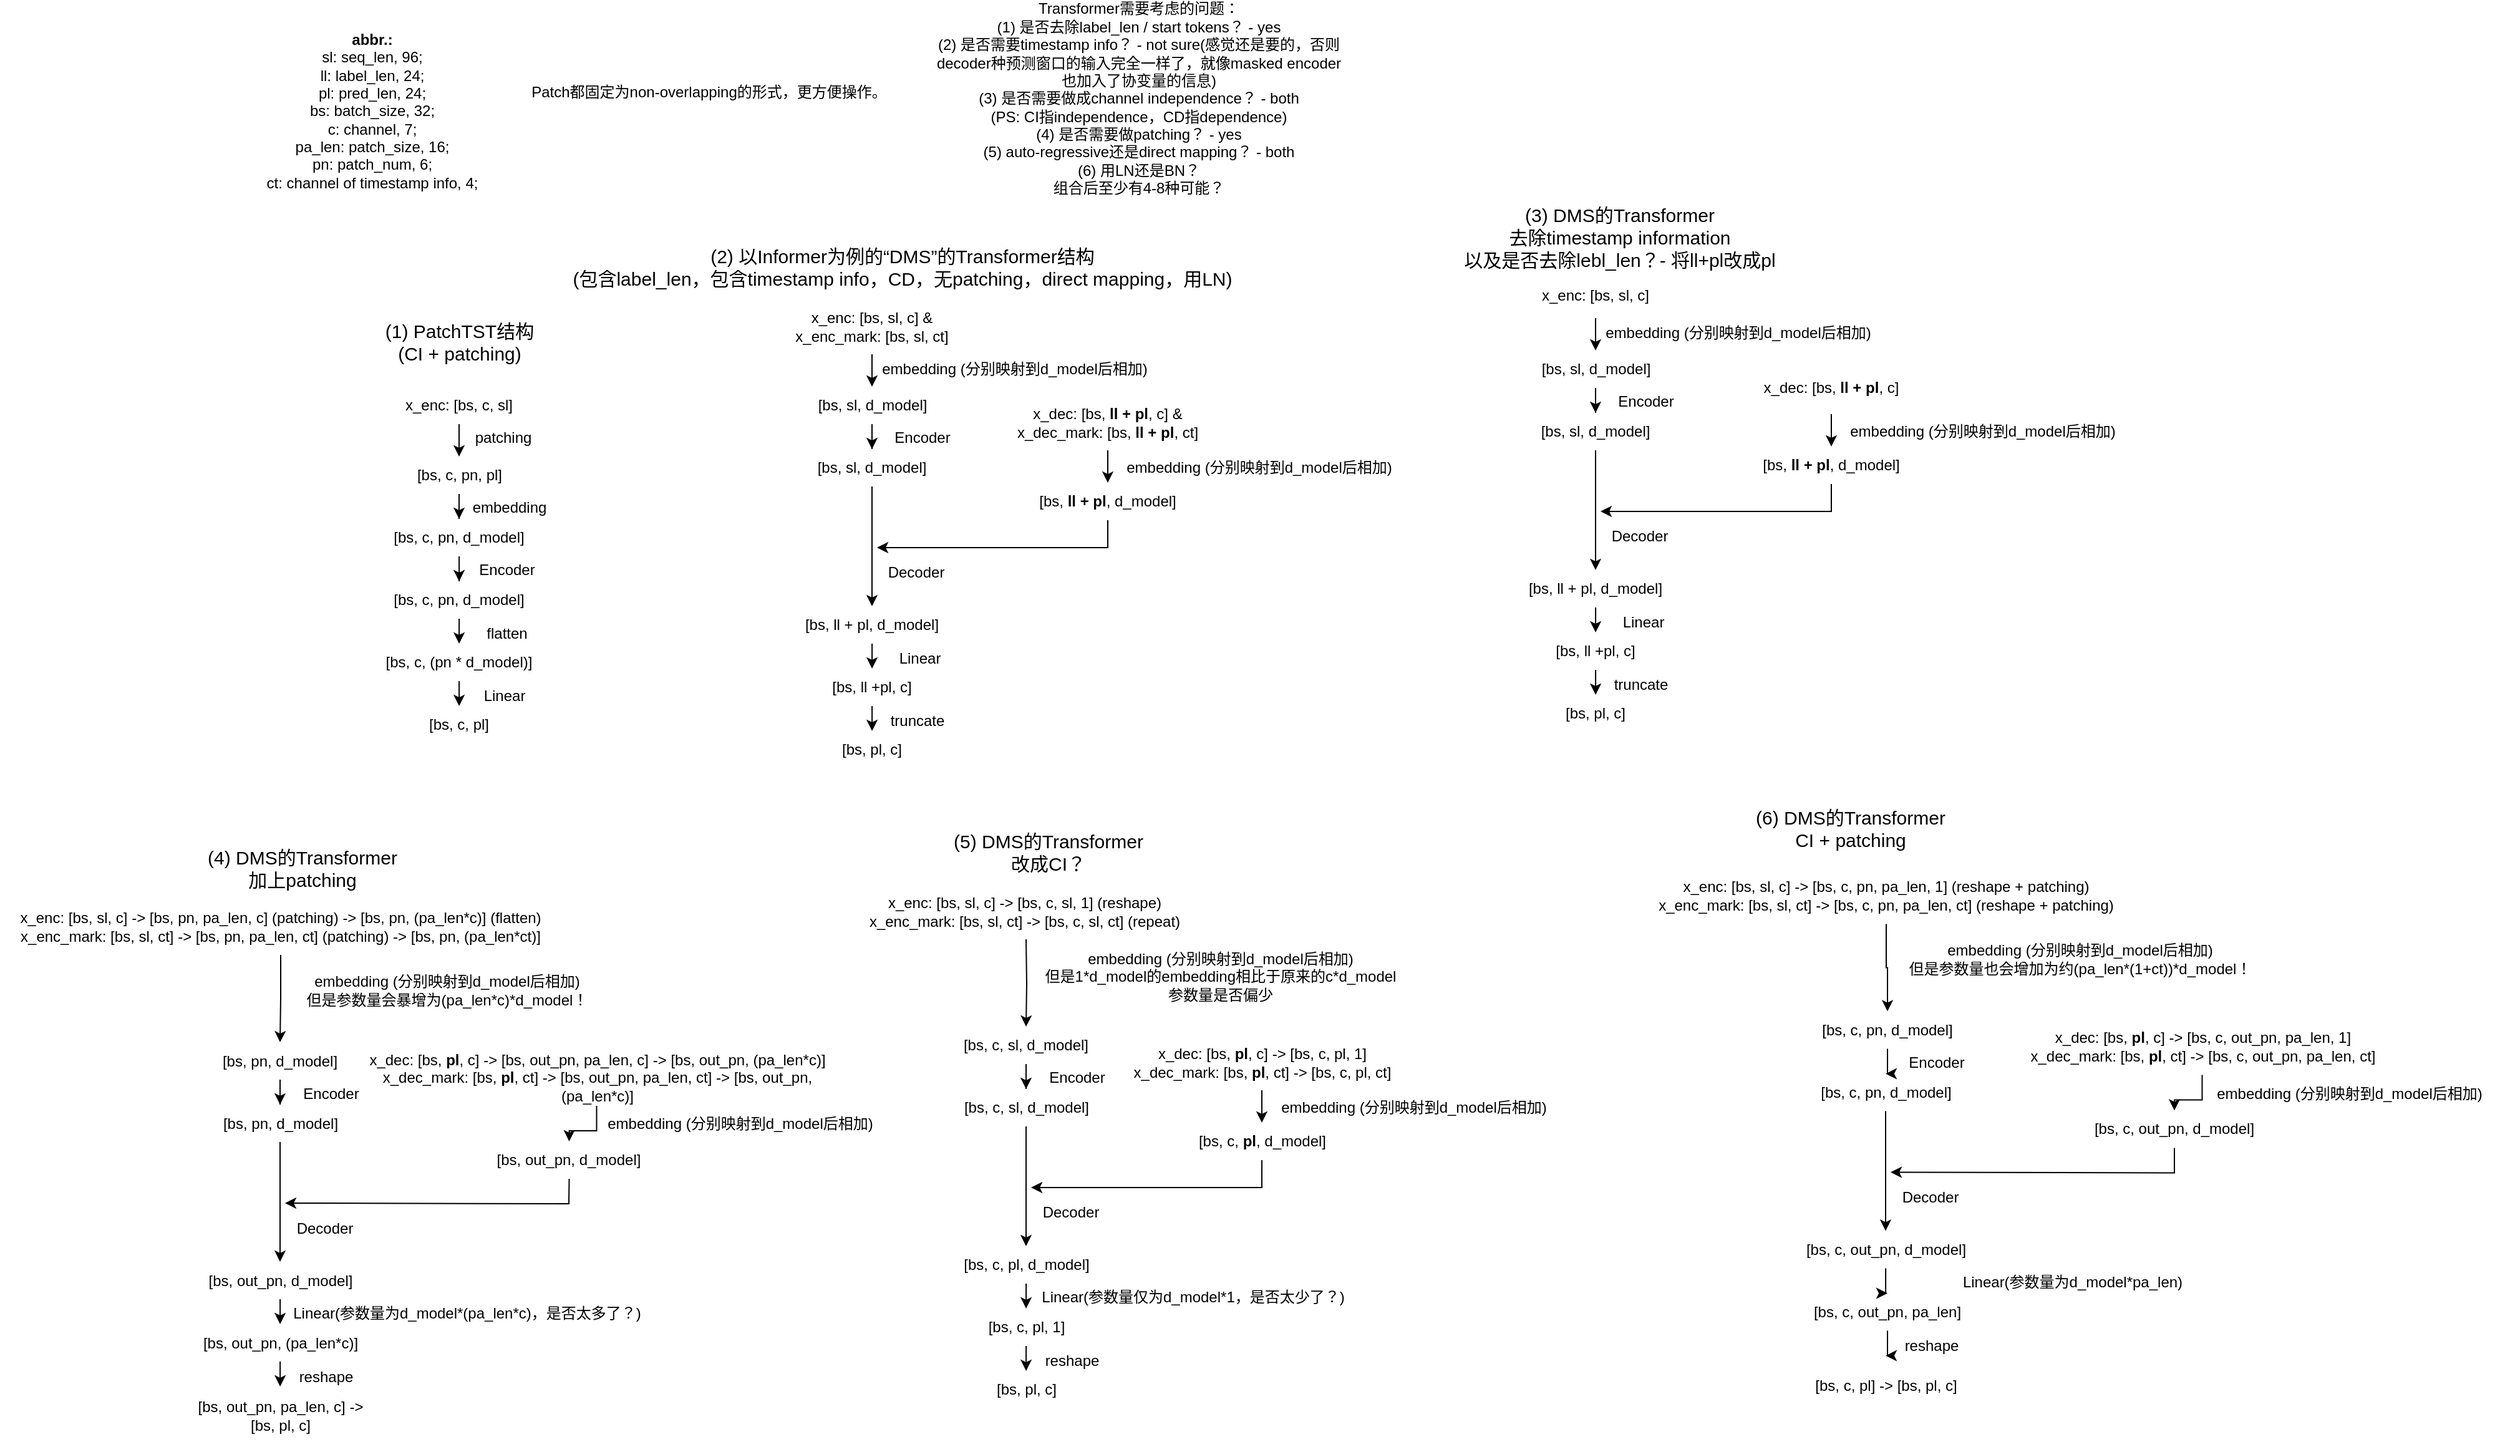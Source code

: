 <mxfile version="24.0.7" type="github">
  <diagram name="第 1 页" id="YpbiSjG1CCVhTUE82v4j">
    <mxGraphModel dx="1472" dy="234" grid="1" gridSize="10" guides="1" tooltips="1" connect="1" arrows="1" fold="1" page="1" pageScale="1" pageWidth="1169" pageHeight="827" math="0" shadow="0">
      <root>
        <mxCell id="0" />
        <mxCell id="1" parent="0" />
        <mxCell id="ngQ9yRomgQoD0f1Z9IKM-8" style="edgeStyle=orthogonalEdgeStyle;rounded=0;orthogonalLoop=1;jettySize=auto;html=1;entryX=0.5;entryY=0;entryDx=0;entryDy=0;" parent="1" source="ngQ9yRomgQoD0f1Z9IKM-2" target="ngQ9yRomgQoD0f1Z9IKM-7" edge="1">
          <mxGeometry relative="1" as="geometry" />
        </mxCell>
        <mxCell id="ngQ9yRomgQoD0f1Z9IKM-2" value="x_enc: [bs, c, sl]" style="text;html=1;align=center;verticalAlign=middle;whiteSpace=wrap;rounded=0;" parent="1" vertex="1">
          <mxGeometry x="130" y="621" width="150" height="30" as="geometry" />
        </mxCell>
        <mxCell id="ngQ9yRomgQoD0f1Z9IKM-3" value="&lt;font style=&quot;font-size: 15px;&quot;&gt;(1) PatchTST结构&lt;/font&gt;&lt;div&gt;&lt;span style=&quot;font-size: 15px;&quot;&gt;(CI + patching)&lt;/span&gt;&lt;/div&gt;" style="text;html=1;align=center;verticalAlign=middle;resizable=0;points=[];autosize=1;strokeColor=none;fillColor=none;" parent="1" vertex="1">
          <mxGeometry x="135" y="560" width="140" height="50" as="geometry" />
        </mxCell>
        <mxCell id="ngQ9yRomgQoD0f1Z9IKM-4" value="&lt;b&gt;abbr.:&lt;/b&gt;&lt;div&gt;sl: seq_len, 96;&lt;/div&gt;&lt;div&gt;ll: label_len, 24;&lt;/div&gt;&lt;div&gt;pl: pred_len, 24;&lt;/div&gt;&lt;div&gt;bs: batch_size, 32;&lt;/div&gt;&lt;div&gt;c: channel, 7;&lt;/div&gt;&lt;div&gt;pa_len: patch_size, 16;&lt;/div&gt;&lt;div&gt;pn: patch_num, 6;&lt;/div&gt;&lt;div&gt;ct: channel of timestamp info, 4;&lt;/div&gt;" style="text;html=1;align=center;verticalAlign=middle;resizable=0;points=[];autosize=1;strokeColor=none;fillColor=none;" parent="1" vertex="1">
          <mxGeometry x="40" y="330" width="190" height="140" as="geometry" />
        </mxCell>
        <mxCell id="ngQ9yRomgQoD0f1Z9IKM-5" value="Patch都固定为non-overlapping的形式，更方便操作。" style="text;html=1;align=center;verticalAlign=middle;resizable=0;points=[];autosize=1;strokeColor=none;fillColor=none;" parent="1" vertex="1">
          <mxGeometry x="250" y="370" width="310" height="30" as="geometry" />
        </mxCell>
        <mxCell id="ngQ9yRomgQoD0f1Z9IKM-6" value="Transformer需要考虑的问题：&lt;div&gt;(1) 是否去除label_len / start tokens？ - yes&lt;/div&gt;&lt;div&gt;(2) 是否需要timestamp info？ - not sure(感觉还是要的，否则decoder种预测窗口的输入完全一样了，就像masked encoder也加入了协变量的信息)&lt;/div&gt;&lt;div&gt;(3) 是否需要做成channel independence？ - both&lt;/div&gt;&lt;div&gt;(PS: CI指independence，CD指dependence)&lt;/div&gt;&lt;div&gt;(4) 是否需要做patching？ - yes&lt;/div&gt;&lt;div&gt;(5) auto-regressive还是direct mapping？ - both&lt;/div&gt;&lt;div&gt;(6) 用LN还是BN？&lt;/div&gt;&lt;div&gt;组合后至少有4-8种可能？&lt;/div&gt;" style="text;html=1;align=center;verticalAlign=middle;whiteSpace=wrap;rounded=0;" parent="1" vertex="1">
          <mxGeometry x="585" y="330" width="330" height="120" as="geometry" />
        </mxCell>
        <mxCell id="niT2QRi5Jqm7YUhVwY-3-7" style="edgeStyle=orthogonalEdgeStyle;rounded=0;orthogonalLoop=1;jettySize=auto;html=1;entryX=0.5;entryY=0;entryDx=0;entryDy=0;" edge="1" parent="1" source="ngQ9yRomgQoD0f1Z9IKM-7" target="niT2QRi5Jqm7YUhVwY-3-1">
          <mxGeometry relative="1" as="geometry" />
        </mxCell>
        <mxCell id="ngQ9yRomgQoD0f1Z9IKM-7" value="[bs, c, pn, pl]" style="text;html=1;align=center;verticalAlign=middle;whiteSpace=wrap;rounded=0;" parent="1" vertex="1">
          <mxGeometry x="152.5" y="677" width="105" height="30" as="geometry" />
        </mxCell>
        <mxCell id="ngQ9yRomgQoD0f1Z9IKM-10" value="patching" style="text;html=1;align=center;verticalAlign=middle;resizable=0;points=[];autosize=1;strokeColor=none;fillColor=none;" parent="1" vertex="1">
          <mxGeometry x="205" y="647" width="70" height="30" as="geometry" />
        </mxCell>
        <mxCell id="niT2QRi5Jqm7YUhVwY-3-8" style="edgeStyle=orthogonalEdgeStyle;rounded=0;orthogonalLoop=1;jettySize=auto;html=1;" edge="1" parent="1" source="niT2QRi5Jqm7YUhVwY-3-1" target="niT2QRi5Jqm7YUhVwY-3-2">
          <mxGeometry relative="1" as="geometry" />
        </mxCell>
        <mxCell id="niT2QRi5Jqm7YUhVwY-3-1" value="[bs, c, pn, d_model]" style="text;html=1;align=center;verticalAlign=middle;whiteSpace=wrap;rounded=0;" vertex="1" parent="1">
          <mxGeometry x="136.25" y="727" width="137.5" height="30" as="geometry" />
        </mxCell>
        <mxCell id="niT2QRi5Jqm7YUhVwY-3-9" style="edgeStyle=orthogonalEdgeStyle;rounded=0;orthogonalLoop=1;jettySize=auto;html=1;entryX=0.5;entryY=0;entryDx=0;entryDy=0;" edge="1" parent="1" source="niT2QRi5Jqm7YUhVwY-3-2" target="niT2QRi5Jqm7YUhVwY-3-3">
          <mxGeometry relative="1" as="geometry" />
        </mxCell>
        <mxCell id="niT2QRi5Jqm7YUhVwY-3-2" value="[bs, c, pn, d_model]" style="text;html=1;align=center;verticalAlign=middle;whiteSpace=wrap;rounded=0;" vertex="1" parent="1">
          <mxGeometry x="136.25" y="777" width="137.5" height="30" as="geometry" />
        </mxCell>
        <mxCell id="niT2QRi5Jqm7YUhVwY-3-10" style="edgeStyle=orthogonalEdgeStyle;rounded=0;orthogonalLoop=1;jettySize=auto;html=1;entryX=0.5;entryY=0;entryDx=0;entryDy=0;" edge="1" parent="1" source="niT2QRi5Jqm7YUhVwY-3-3" target="niT2QRi5Jqm7YUhVwY-3-4">
          <mxGeometry relative="1" as="geometry" />
        </mxCell>
        <mxCell id="niT2QRi5Jqm7YUhVwY-3-3" value="[bs, c, (pn * d_model)]" style="text;html=1;align=center;verticalAlign=middle;whiteSpace=wrap;rounded=0;" vertex="1" parent="1">
          <mxGeometry x="136.25" y="827" width="137.5" height="30" as="geometry" />
        </mxCell>
        <mxCell id="niT2QRi5Jqm7YUhVwY-3-4" value="[bs, c, pl]" style="text;html=1;align=center;verticalAlign=middle;whiteSpace=wrap;rounded=0;" vertex="1" parent="1">
          <mxGeometry x="136.25" y="877" width="137.5" height="30" as="geometry" />
        </mxCell>
        <mxCell id="niT2QRi5Jqm7YUhVwY-3-11" value="embedding" style="text;html=1;align=center;verticalAlign=middle;resizable=0;points=[];autosize=1;strokeColor=none;fillColor=none;" vertex="1" parent="1">
          <mxGeometry x="205" y="703" width="80" height="30" as="geometry" />
        </mxCell>
        <mxCell id="niT2QRi5Jqm7YUhVwY-3-12" value="Encoder" style="text;html=1;align=center;verticalAlign=middle;resizable=0;points=[];autosize=1;strokeColor=none;fillColor=none;" vertex="1" parent="1">
          <mxGeometry x="208" y="753" width="70" height="30" as="geometry" />
        </mxCell>
        <mxCell id="niT2QRi5Jqm7YUhVwY-3-13" value="flatten" style="text;html=1;align=center;verticalAlign=middle;resizable=0;points=[];autosize=1;strokeColor=none;fillColor=none;" vertex="1" parent="1">
          <mxGeometry x="213" y="804" width="60" height="30" as="geometry" />
        </mxCell>
        <mxCell id="niT2QRi5Jqm7YUhVwY-3-14" value="Linear" style="text;html=1;align=center;verticalAlign=middle;resizable=0;points=[];autosize=1;strokeColor=none;fillColor=none;" vertex="1" parent="1">
          <mxGeometry x="211" y="854" width="60" height="30" as="geometry" />
        </mxCell>
        <mxCell id="niT2QRi5Jqm7YUhVwY-3-16" style="edgeStyle=orthogonalEdgeStyle;rounded=0;orthogonalLoop=1;jettySize=auto;html=1;entryX=0.5;entryY=0;entryDx=0;entryDy=0;" edge="1" parent="1" source="niT2QRi5Jqm7YUhVwY-3-17" target="niT2QRi5Jqm7YUhVwY-3-19">
          <mxGeometry relative="1" as="geometry" />
        </mxCell>
        <mxCell id="niT2QRi5Jqm7YUhVwY-3-17" value="x_enc: [bs, sl, c] &amp;amp;&lt;div&gt;x_enc_mark: [bs, sl, ct]&lt;/div&gt;" style="text;html=1;align=center;verticalAlign=middle;whiteSpace=wrap;rounded=0;" vertex="1" parent="1">
          <mxGeometry x="461" y="550" width="150" height="45" as="geometry" />
        </mxCell>
        <mxCell id="niT2QRi5Jqm7YUhVwY-3-18" style="edgeStyle=orthogonalEdgeStyle;rounded=0;orthogonalLoop=1;jettySize=auto;html=1;entryX=0.5;entryY=0;entryDx=0;entryDy=0;" edge="1" parent="1" source="niT2QRi5Jqm7YUhVwY-3-19" target="niT2QRi5Jqm7YUhVwY-3-22">
          <mxGeometry relative="1" as="geometry" />
        </mxCell>
        <mxCell id="niT2QRi5Jqm7YUhVwY-3-19" value="[bs, sl, d_model]" style="text;html=1;align=center;verticalAlign=middle;whiteSpace=wrap;rounded=0;" vertex="1" parent="1">
          <mxGeometry x="483.5" y="621" width="105" height="30" as="geometry" />
        </mxCell>
        <mxCell id="niT2QRi5Jqm7YUhVwY-3-20" value="embedding (分别映射到d_model后相加)" style="text;html=1;align=center;verticalAlign=middle;resizable=0;points=[];autosize=1;strokeColor=none;fillColor=none;" vertex="1" parent="1">
          <mxGeometry x="530" y="592" width="240" height="30" as="geometry" />
        </mxCell>
        <mxCell id="niT2QRi5Jqm7YUhVwY-3-21" style="edgeStyle=orthogonalEdgeStyle;rounded=0;orthogonalLoop=1;jettySize=auto;html=1;" edge="1" parent="1" source="niT2QRi5Jqm7YUhVwY-3-22" target="niT2QRi5Jqm7YUhVwY-3-24">
          <mxGeometry relative="1" as="geometry" />
        </mxCell>
        <mxCell id="niT2QRi5Jqm7YUhVwY-3-22" value="[bs, sl, d_model]" style="text;html=1;align=center;verticalAlign=middle;whiteSpace=wrap;rounded=0;" vertex="1" parent="1">
          <mxGeometry x="467.25" y="671" width="137.5" height="30" as="geometry" />
        </mxCell>
        <mxCell id="niT2QRi5Jqm7YUhVwY-3-23" style="edgeStyle=orthogonalEdgeStyle;rounded=0;orthogonalLoop=1;jettySize=auto;html=1;entryX=0.5;entryY=0;entryDx=0;entryDy=0;" edge="1" parent="1" source="niT2QRi5Jqm7YUhVwY-3-24" target="niT2QRi5Jqm7YUhVwY-3-26">
          <mxGeometry relative="1" as="geometry" />
        </mxCell>
        <mxCell id="niT2QRi5Jqm7YUhVwY-3-24" value="[bs, ll + pl, d_model]" style="text;html=1;align=center;verticalAlign=middle;whiteSpace=wrap;rounded=0;" vertex="1" parent="1">
          <mxGeometry x="467.25" y="797" width="137.5" height="30" as="geometry" />
        </mxCell>
        <mxCell id="niT2QRi5Jqm7YUhVwY-3-25" style="edgeStyle=orthogonalEdgeStyle;rounded=0;orthogonalLoop=1;jettySize=auto;html=1;entryX=0.5;entryY=0;entryDx=0;entryDy=0;" edge="1" parent="1" source="niT2QRi5Jqm7YUhVwY-3-26" target="niT2QRi5Jqm7YUhVwY-3-27">
          <mxGeometry relative="1" as="geometry" />
        </mxCell>
        <mxCell id="niT2QRi5Jqm7YUhVwY-3-26" value="[bs, ll +pl, c]" style="text;html=1;align=center;verticalAlign=middle;whiteSpace=wrap;rounded=0;" vertex="1" parent="1">
          <mxGeometry x="467.25" y="847" width="137.5" height="30" as="geometry" />
        </mxCell>
        <mxCell id="niT2QRi5Jqm7YUhVwY-3-27" value="[bs, pl, c]" style="text;html=1;align=center;verticalAlign=middle;whiteSpace=wrap;rounded=0;" vertex="1" parent="1">
          <mxGeometry x="467.25" y="897" width="137.5" height="30" as="geometry" />
        </mxCell>
        <mxCell id="niT2QRi5Jqm7YUhVwY-3-28" value="Encoder" style="text;html=1;align=center;verticalAlign=middle;resizable=0;points=[];autosize=1;strokeColor=none;fillColor=none;" vertex="1" parent="1">
          <mxGeometry x="541" y="647" width="70" height="30" as="geometry" />
        </mxCell>
        <mxCell id="niT2QRi5Jqm7YUhVwY-3-29" value="Decoder" style="text;html=1;align=center;verticalAlign=middle;resizable=0;points=[];autosize=1;strokeColor=none;fillColor=none;" vertex="1" parent="1">
          <mxGeometry x="536" y="755" width="70" height="30" as="geometry" />
        </mxCell>
        <mxCell id="niT2QRi5Jqm7YUhVwY-3-30" value="Linear" style="text;html=1;align=center;verticalAlign=middle;resizable=0;points=[];autosize=1;strokeColor=none;fillColor=none;" vertex="1" parent="1">
          <mxGeometry x="544" y="824" width="60" height="30" as="geometry" />
        </mxCell>
        <mxCell id="niT2QRi5Jqm7YUhVwY-3-31" value="truncate" style="text;html=1;align=center;verticalAlign=middle;resizable=0;points=[];autosize=1;strokeColor=none;fillColor=none;" vertex="1" parent="1">
          <mxGeometry x="537" y="874" width="70" height="30" as="geometry" />
        </mxCell>
        <mxCell id="niT2QRi5Jqm7YUhVwY-3-35" style="edgeStyle=orthogonalEdgeStyle;rounded=0;orthogonalLoop=1;jettySize=auto;html=1;entryX=0.5;entryY=0;entryDx=0;entryDy=0;" edge="1" parent="1" source="niT2QRi5Jqm7YUhVwY-3-32" target="niT2QRi5Jqm7YUhVwY-3-33">
          <mxGeometry relative="1" as="geometry" />
        </mxCell>
        <mxCell id="niT2QRi5Jqm7YUhVwY-3-32" value="x_dec: [bs, &lt;b&gt;ll + pl&lt;/b&gt;, c] &amp;amp;&lt;div&gt;x_dec_mark: [bs, &lt;b&gt;ll + pl&lt;/b&gt;, ct]&lt;/div&gt;" style="text;html=1;align=center;verticalAlign=middle;whiteSpace=wrap;rounded=0;" vertex="1" parent="1">
          <mxGeometry x="650" y="627" width="150" height="45" as="geometry" />
        </mxCell>
        <mxCell id="niT2QRi5Jqm7YUhVwY-3-33" value="[bs, &lt;b&gt;ll + pl&lt;/b&gt;, d_model]" style="text;html=1;align=center;verticalAlign=middle;whiteSpace=wrap;rounded=0;" vertex="1" parent="1">
          <mxGeometry x="660" y="698" width="130" height="30" as="geometry" />
        </mxCell>
        <mxCell id="niT2QRi5Jqm7YUhVwY-3-34" value="embedding (分别映射到d_model后相加)" style="text;html=1;align=center;verticalAlign=middle;resizable=0;points=[];autosize=1;strokeColor=none;fillColor=none;" vertex="1" parent="1">
          <mxGeometry x="726" y="671" width="240" height="30" as="geometry" />
        </mxCell>
        <mxCell id="niT2QRi5Jqm7YUhVwY-3-37" value="" style="endArrow=classic;html=1;rounded=0;exitX=0.5;exitY=1;exitDx=0;exitDy=0;" edge="1" parent="1" source="niT2QRi5Jqm7YUhVwY-3-33">
          <mxGeometry width="50" height="50" relative="1" as="geometry">
            <mxPoint x="640" y="720" as="sourcePoint" />
            <mxPoint x="540" y="750" as="targetPoint" />
            <Array as="points">
              <mxPoint x="725" y="750" />
            </Array>
          </mxGeometry>
        </mxCell>
        <mxCell id="niT2QRi5Jqm7YUhVwY-3-38" value="&lt;font style=&quot;font-size: 15px;&quot;&gt;(2) 以Informer为例的“DMS”的Transformer结构&lt;/font&gt;&lt;div&gt;&lt;font style=&quot;font-size: 15px;&quot;&gt;(包含label_len，包含timestamp info，CD，无patching，direct mapping，用LN)&lt;/font&gt;&lt;/div&gt;" style="text;html=1;align=center;verticalAlign=middle;resizable=0;points=[];autosize=1;strokeColor=none;fillColor=none;" vertex="1" parent="1">
          <mxGeometry x="285" y="500" width="550" height="50" as="geometry" />
        </mxCell>
        <mxCell id="niT2QRi5Jqm7YUhVwY-3-39" style="edgeStyle=orthogonalEdgeStyle;rounded=0;orthogonalLoop=1;jettySize=auto;html=1;entryX=0.5;entryY=0;entryDx=0;entryDy=0;exitX=0.5;exitY=1;exitDx=0;exitDy=0;" edge="1" parent="1" target="niT2QRi5Jqm7YUhVwY-3-42">
          <mxGeometry relative="1" as="geometry">
            <mxPoint x="659.5" y="1064" as="sourcePoint" />
          </mxGeometry>
        </mxCell>
        <mxCell id="niT2QRi5Jqm7YUhVwY-3-40" value="x_enc: [bs, sl, c] -&amp;gt; [bs, c, sl, 1] (reshape)&lt;div&gt;x_enc_mark: [bs, sl, ct] -&amp;gt; [bs, c, sl, ct] (repeat)&lt;/div&gt;" style="text;html=1;align=center;verticalAlign=middle;whiteSpace=wrap;rounded=0;" vertex="1" parent="1">
          <mxGeometry x="513" y="1019" width="291" height="45" as="geometry" />
        </mxCell>
        <mxCell id="niT2QRi5Jqm7YUhVwY-3-41" style="edgeStyle=orthogonalEdgeStyle;rounded=0;orthogonalLoop=1;jettySize=auto;html=1;entryX=0.5;entryY=0;entryDx=0;entryDy=0;" edge="1" parent="1" source="niT2QRi5Jqm7YUhVwY-3-42" target="niT2QRi5Jqm7YUhVwY-3-45">
          <mxGeometry relative="1" as="geometry" />
        </mxCell>
        <mxCell id="niT2QRi5Jqm7YUhVwY-3-42" value="[bs, c, sl, d_model]" style="text;html=1;align=center;verticalAlign=middle;whiteSpace=wrap;rounded=0;" vertex="1" parent="1">
          <mxGeometry x="607" y="1134" width="105" height="30" as="geometry" />
        </mxCell>
        <mxCell id="niT2QRi5Jqm7YUhVwY-3-43" value="embedding (分别映射到d_model后相加)&lt;div&gt;但是1*d_model的embedding相比于原来的c*d_model&lt;/div&gt;&lt;div&gt;参数量是否偏少&lt;/div&gt;" style="text;html=1;align=center;verticalAlign=middle;resizable=0;points=[];autosize=1;strokeColor=none;fillColor=none;" vertex="1" parent="1">
          <mxGeometry x="664.5" y="1064" width="300" height="60" as="geometry" />
        </mxCell>
        <mxCell id="niT2QRi5Jqm7YUhVwY-3-44" style="edgeStyle=orthogonalEdgeStyle;rounded=0;orthogonalLoop=1;jettySize=auto;html=1;" edge="1" parent="1" source="niT2QRi5Jqm7YUhVwY-3-45" target="niT2QRi5Jqm7YUhVwY-3-47">
          <mxGeometry relative="1" as="geometry" />
        </mxCell>
        <mxCell id="niT2QRi5Jqm7YUhVwY-3-45" value="[bs, c, sl, d_model]" style="text;html=1;align=center;verticalAlign=middle;whiteSpace=wrap;rounded=0;" vertex="1" parent="1">
          <mxGeometry x="590.75" y="1184" width="137.5" height="30" as="geometry" />
        </mxCell>
        <mxCell id="niT2QRi5Jqm7YUhVwY-3-46" style="edgeStyle=orthogonalEdgeStyle;rounded=0;orthogonalLoop=1;jettySize=auto;html=1;entryX=0.5;entryY=0;entryDx=0;entryDy=0;" edge="1" parent="1" source="niT2QRi5Jqm7YUhVwY-3-47" target="niT2QRi5Jqm7YUhVwY-3-49">
          <mxGeometry relative="1" as="geometry" />
        </mxCell>
        <mxCell id="niT2QRi5Jqm7YUhVwY-3-47" value="[bs, c, pl, d_model]" style="text;html=1;align=center;verticalAlign=middle;whiteSpace=wrap;rounded=0;" vertex="1" parent="1">
          <mxGeometry x="590.75" y="1310" width="137.5" height="30" as="geometry" />
        </mxCell>
        <mxCell id="niT2QRi5Jqm7YUhVwY-3-48" style="edgeStyle=orthogonalEdgeStyle;rounded=0;orthogonalLoop=1;jettySize=auto;html=1;entryX=0.5;entryY=0;entryDx=0;entryDy=0;" edge="1" parent="1" source="niT2QRi5Jqm7YUhVwY-3-49" target="niT2QRi5Jqm7YUhVwY-3-50">
          <mxGeometry relative="1" as="geometry" />
        </mxCell>
        <mxCell id="niT2QRi5Jqm7YUhVwY-3-49" value="[bs, c, pl, 1]" style="text;html=1;align=center;verticalAlign=middle;whiteSpace=wrap;rounded=0;" vertex="1" parent="1">
          <mxGeometry x="590.75" y="1360" width="137.5" height="30" as="geometry" />
        </mxCell>
        <mxCell id="niT2QRi5Jqm7YUhVwY-3-50" value="[bs, pl, c]" style="text;html=1;align=center;verticalAlign=middle;whiteSpace=wrap;rounded=0;" vertex="1" parent="1">
          <mxGeometry x="590.75" y="1410" width="137.5" height="30" as="geometry" />
        </mxCell>
        <mxCell id="niT2QRi5Jqm7YUhVwY-3-51" value="Encoder" style="text;html=1;align=center;verticalAlign=middle;resizable=0;points=[];autosize=1;strokeColor=none;fillColor=none;" vertex="1" parent="1">
          <mxGeometry x="664.5" y="1160" width="70" height="30" as="geometry" />
        </mxCell>
        <mxCell id="niT2QRi5Jqm7YUhVwY-3-52" value="Decoder" style="text;html=1;align=center;verticalAlign=middle;resizable=0;points=[];autosize=1;strokeColor=none;fillColor=none;" vertex="1" parent="1">
          <mxGeometry x="659.5" y="1268" width="70" height="30" as="geometry" />
        </mxCell>
        <mxCell id="niT2QRi5Jqm7YUhVwY-3-53" value="Linear(参数量仅为d_model*1，是否太少了？)" style="text;html=1;align=center;verticalAlign=middle;resizable=0;points=[];autosize=1;strokeColor=none;fillColor=none;" vertex="1" parent="1">
          <mxGeometry x="657.5" y="1336" width="270" height="30" as="geometry" />
        </mxCell>
        <mxCell id="niT2QRi5Jqm7YUhVwY-3-54" value="reshape" style="text;html=1;align=center;verticalAlign=middle;resizable=0;points=[];autosize=1;strokeColor=none;fillColor=none;" vertex="1" parent="1">
          <mxGeometry x="660.5" y="1387" width="70" height="30" as="geometry" />
        </mxCell>
        <mxCell id="niT2QRi5Jqm7YUhVwY-3-55" style="edgeStyle=orthogonalEdgeStyle;rounded=0;orthogonalLoop=1;jettySize=auto;html=1;entryX=0.5;entryY=0;entryDx=0;entryDy=0;" edge="1" parent="1" source="niT2QRi5Jqm7YUhVwY-3-56" target="niT2QRi5Jqm7YUhVwY-3-57">
          <mxGeometry relative="1" as="geometry" />
        </mxCell>
        <mxCell id="niT2QRi5Jqm7YUhVwY-3-56" value="x_dec: [bs, &lt;b&gt;pl&lt;/b&gt;, c] -&amp;gt; [bs, c, pl, 1]&lt;div&gt;x_dec_mark: [bs, &lt;b&gt;pl&lt;/b&gt;, ct] -&amp;gt; [bs, c, pl, ct]&lt;/div&gt;" style="text;html=1;align=center;verticalAlign=middle;whiteSpace=wrap;rounded=0;" vertex="1" parent="1">
          <mxGeometry x="728.5" y="1140" width="240" height="45" as="geometry" />
        </mxCell>
        <mxCell id="niT2QRi5Jqm7YUhVwY-3-57" value="[bs, c,&amp;nbsp;&lt;b&gt;pl&lt;/b&gt;, d_model]" style="text;html=1;align=center;verticalAlign=middle;whiteSpace=wrap;rounded=0;" vertex="1" parent="1">
          <mxGeometry x="783.5" y="1211" width="130" height="30" as="geometry" />
        </mxCell>
        <mxCell id="niT2QRi5Jqm7YUhVwY-3-58" value="embedding (分别映射到d_model后相加)" style="text;html=1;align=center;verticalAlign=middle;resizable=0;points=[];autosize=1;strokeColor=none;fillColor=none;" vertex="1" parent="1">
          <mxGeometry x="849.5" y="1184" width="240" height="30" as="geometry" />
        </mxCell>
        <mxCell id="niT2QRi5Jqm7YUhVwY-3-59" value="" style="endArrow=classic;html=1;rounded=0;exitX=0.5;exitY=1;exitDx=0;exitDy=0;" edge="1" parent="1" source="niT2QRi5Jqm7YUhVwY-3-57">
          <mxGeometry width="50" height="50" relative="1" as="geometry">
            <mxPoint x="763.5" y="1233" as="sourcePoint" />
            <mxPoint x="663.5" y="1263" as="targetPoint" />
            <Array as="points">
              <mxPoint x="848.5" y="1263" />
            </Array>
          </mxGeometry>
        </mxCell>
        <mxCell id="niT2QRi5Jqm7YUhVwY-3-60" value="&lt;font style=&quot;font-size: 15px;&quot;&gt;(5)&amp;nbsp;&lt;/font&gt;&lt;span style=&quot;font-size: 15px;&quot;&gt;DMS的Transformer&lt;/span&gt;&lt;div&gt;&lt;span style=&quot;font-size: 15px;&quot;&gt;改成CI？&lt;/span&gt;&lt;/div&gt;" style="text;html=1;align=center;verticalAlign=middle;resizable=0;points=[];autosize=1;strokeColor=none;fillColor=none;" vertex="1" parent="1">
          <mxGeometry x="587" y="969" width="180" height="50" as="geometry" />
        </mxCell>
        <mxCell id="niT2QRi5Jqm7YUhVwY-3-61" style="edgeStyle=orthogonalEdgeStyle;rounded=0;orthogonalLoop=1;jettySize=auto;html=1;entryX=0.5;entryY=0;entryDx=0;entryDy=0;" edge="1" parent="1" source="niT2QRi5Jqm7YUhVwY-3-62" target="niT2QRi5Jqm7YUhVwY-3-64">
          <mxGeometry relative="1" as="geometry" />
        </mxCell>
        <mxCell id="niT2QRi5Jqm7YUhVwY-3-62" value="x_enc: [bs, sl, c]" style="text;html=1;align=center;verticalAlign=middle;whiteSpace=wrap;rounded=0;" vertex="1" parent="1">
          <mxGeometry x="1041" y="530" width="150" height="36" as="geometry" />
        </mxCell>
        <mxCell id="niT2QRi5Jqm7YUhVwY-3-63" style="edgeStyle=orthogonalEdgeStyle;rounded=0;orthogonalLoop=1;jettySize=auto;html=1;entryX=0.5;entryY=0;entryDx=0;entryDy=0;" edge="1" parent="1" source="niT2QRi5Jqm7YUhVwY-3-64" target="niT2QRi5Jqm7YUhVwY-3-67">
          <mxGeometry relative="1" as="geometry" />
        </mxCell>
        <mxCell id="niT2QRi5Jqm7YUhVwY-3-64" value="[bs, sl, d_model]" style="text;html=1;align=center;verticalAlign=middle;whiteSpace=wrap;rounded=0;" vertex="1" parent="1">
          <mxGeometry x="1063.5" y="592" width="105" height="30" as="geometry" />
        </mxCell>
        <mxCell id="niT2QRi5Jqm7YUhVwY-3-65" value="embedding (分别映射到d_model后相加)" style="text;html=1;align=center;verticalAlign=middle;resizable=0;points=[];autosize=1;strokeColor=none;fillColor=none;" vertex="1" parent="1">
          <mxGeometry x="1110" y="563" width="240" height="30" as="geometry" />
        </mxCell>
        <mxCell id="niT2QRi5Jqm7YUhVwY-3-66" style="edgeStyle=orthogonalEdgeStyle;rounded=0;orthogonalLoop=1;jettySize=auto;html=1;" edge="1" parent="1" source="niT2QRi5Jqm7YUhVwY-3-67" target="niT2QRi5Jqm7YUhVwY-3-69">
          <mxGeometry relative="1" as="geometry" />
        </mxCell>
        <mxCell id="niT2QRi5Jqm7YUhVwY-3-67" value="[bs, sl, d_model]" style="text;html=1;align=center;verticalAlign=middle;whiteSpace=wrap;rounded=0;" vertex="1" parent="1">
          <mxGeometry x="1047.25" y="642" width="137.5" height="30" as="geometry" />
        </mxCell>
        <mxCell id="niT2QRi5Jqm7YUhVwY-3-68" style="edgeStyle=orthogonalEdgeStyle;rounded=0;orthogonalLoop=1;jettySize=auto;html=1;entryX=0.5;entryY=0;entryDx=0;entryDy=0;" edge="1" parent="1" source="niT2QRi5Jqm7YUhVwY-3-69" target="niT2QRi5Jqm7YUhVwY-3-71">
          <mxGeometry relative="1" as="geometry" />
        </mxCell>
        <mxCell id="niT2QRi5Jqm7YUhVwY-3-69" value="[bs, ll + pl, d_model]" style="text;html=1;align=center;verticalAlign=middle;whiteSpace=wrap;rounded=0;" vertex="1" parent="1">
          <mxGeometry x="1047.25" y="768" width="137.5" height="30" as="geometry" />
        </mxCell>
        <mxCell id="niT2QRi5Jqm7YUhVwY-3-70" style="edgeStyle=orthogonalEdgeStyle;rounded=0;orthogonalLoop=1;jettySize=auto;html=1;entryX=0.5;entryY=0;entryDx=0;entryDy=0;" edge="1" parent="1" source="niT2QRi5Jqm7YUhVwY-3-71" target="niT2QRi5Jqm7YUhVwY-3-72">
          <mxGeometry relative="1" as="geometry" />
        </mxCell>
        <mxCell id="niT2QRi5Jqm7YUhVwY-3-71" value="[bs, ll +pl, c]" style="text;html=1;align=center;verticalAlign=middle;whiteSpace=wrap;rounded=0;" vertex="1" parent="1">
          <mxGeometry x="1047.25" y="818" width="137.5" height="30" as="geometry" />
        </mxCell>
        <mxCell id="niT2QRi5Jqm7YUhVwY-3-72" value="[bs, pl, c]" style="text;html=1;align=center;verticalAlign=middle;whiteSpace=wrap;rounded=0;" vertex="1" parent="1">
          <mxGeometry x="1047.25" y="868" width="137.5" height="30" as="geometry" />
        </mxCell>
        <mxCell id="niT2QRi5Jqm7YUhVwY-3-73" value="Encoder" style="text;html=1;align=center;verticalAlign=middle;resizable=0;points=[];autosize=1;strokeColor=none;fillColor=none;" vertex="1" parent="1">
          <mxGeometry x="1121" y="618" width="70" height="30" as="geometry" />
        </mxCell>
        <mxCell id="niT2QRi5Jqm7YUhVwY-3-74" value="Decoder" style="text;html=1;align=center;verticalAlign=middle;resizable=0;points=[];autosize=1;strokeColor=none;fillColor=none;" vertex="1" parent="1">
          <mxGeometry x="1116" y="726" width="70" height="30" as="geometry" />
        </mxCell>
        <mxCell id="niT2QRi5Jqm7YUhVwY-3-75" value="Linear" style="text;html=1;align=center;verticalAlign=middle;resizable=0;points=[];autosize=1;strokeColor=none;fillColor=none;" vertex="1" parent="1">
          <mxGeometry x="1124" y="795" width="60" height="30" as="geometry" />
        </mxCell>
        <mxCell id="niT2QRi5Jqm7YUhVwY-3-76" value="truncate" style="text;html=1;align=center;verticalAlign=middle;resizable=0;points=[];autosize=1;strokeColor=none;fillColor=none;" vertex="1" parent="1">
          <mxGeometry x="1117" y="845" width="70" height="30" as="geometry" />
        </mxCell>
        <mxCell id="niT2QRi5Jqm7YUhVwY-3-77" style="edgeStyle=orthogonalEdgeStyle;rounded=0;orthogonalLoop=1;jettySize=auto;html=1;entryX=0.5;entryY=0;entryDx=0;entryDy=0;" edge="1" parent="1" source="niT2QRi5Jqm7YUhVwY-3-78" target="niT2QRi5Jqm7YUhVwY-3-79">
          <mxGeometry relative="1" as="geometry" />
        </mxCell>
        <mxCell id="niT2QRi5Jqm7YUhVwY-3-78" value="x_dec: [bs, &lt;b&gt;ll + pl&lt;/b&gt;, c]" style="text;html=1;align=center;verticalAlign=middle;whiteSpace=wrap;rounded=0;" vertex="1" parent="1">
          <mxGeometry x="1230" y="600" width="150" height="43" as="geometry" />
        </mxCell>
        <mxCell id="niT2QRi5Jqm7YUhVwY-3-79" value="[bs, &lt;b&gt;ll + pl&lt;/b&gt;, d_model]" style="text;html=1;align=center;verticalAlign=middle;whiteSpace=wrap;rounded=0;" vertex="1" parent="1">
          <mxGeometry x="1240" y="669" width="130" height="30" as="geometry" />
        </mxCell>
        <mxCell id="niT2QRi5Jqm7YUhVwY-3-80" value="embedding (分别映射到d_model后相加)" style="text;html=1;align=center;verticalAlign=middle;resizable=0;points=[];autosize=1;strokeColor=none;fillColor=none;" vertex="1" parent="1">
          <mxGeometry x="1306" y="642" width="240" height="30" as="geometry" />
        </mxCell>
        <mxCell id="niT2QRi5Jqm7YUhVwY-3-81" value="" style="endArrow=classic;html=1;rounded=0;exitX=0.5;exitY=1;exitDx=0;exitDy=0;" edge="1" parent="1" source="niT2QRi5Jqm7YUhVwY-3-79">
          <mxGeometry width="50" height="50" relative="1" as="geometry">
            <mxPoint x="1220" y="691" as="sourcePoint" />
            <mxPoint x="1120" y="721" as="targetPoint" />
            <Array as="points">
              <mxPoint x="1305" y="721" />
            </Array>
          </mxGeometry>
        </mxCell>
        <mxCell id="niT2QRi5Jqm7YUhVwY-3-82" value="&lt;font style=&quot;font-size: 15px;&quot;&gt;(3) DMS的Transformer&lt;/font&gt;&lt;div&gt;&lt;font style=&quot;font-size: 15px;&quot;&gt;去除timestamp information&lt;/font&gt;&lt;/div&gt;&lt;div&gt;&lt;font style=&quot;font-size: 15px;&quot;&gt;以及是否去除lebl_len？- 将ll+pl改成pl&lt;/font&gt;&lt;/div&gt;" style="text;html=1;align=center;verticalAlign=middle;resizable=0;points=[];autosize=1;strokeColor=none;fillColor=none;" vertex="1" parent="1">
          <mxGeometry x="1000" y="466" width="270" height="70" as="geometry" />
        </mxCell>
        <mxCell id="niT2QRi5Jqm7YUhVwY-3-102" value="embedding (分别映射到d_model后相加)" style="text;html=1;align=center;verticalAlign=middle;resizable=0;points=[];autosize=1;strokeColor=none;fillColor=none;" vertex="1" parent="1">
          <mxGeometry x="310" y="1196.5" width="240" height="30" as="geometry" />
        </mxCell>
        <mxCell id="niT2QRi5Jqm7YUhVwY-3-105" style="edgeStyle=orthogonalEdgeStyle;rounded=0;orthogonalLoop=1;jettySize=auto;html=1;entryX=0.5;entryY=0;entryDx=0;entryDy=0;exitX=0.5;exitY=1;exitDx=0;exitDy=0;" edge="1" parent="1" source="niT2QRi5Jqm7YUhVwY-3-106" target="niT2QRi5Jqm7YUhVwY-3-108">
          <mxGeometry relative="1" as="geometry">
            <mxPoint x="61.5" y="1120.5" as="sourcePoint" />
          </mxGeometry>
        </mxCell>
        <mxCell id="niT2QRi5Jqm7YUhVwY-3-106" value="x_enc: [bs, sl, c] -&amp;gt; [bs, pn,&amp;nbsp;&lt;span style=&quot;text-wrap: nowrap;&quot;&gt;pa_len&lt;/span&gt;, c] (patching) -&amp;gt; [bs, pn, (&lt;span style=&quot;text-wrap: nowrap;&quot;&gt;pa_len&lt;/span&gt;*c)] (flatten)&lt;div&gt;x_enc_mark: [bs, sl, ct] -&amp;gt; [bs, pn,&amp;nbsp;&lt;span style=&quot;text-wrap: nowrap;&quot;&gt;pa_len&lt;/span&gt;, ct] (patching) -&amp;gt; [bs, pn, (&lt;span style=&quot;text-wrap: nowrap;&quot;&gt;pa_len&lt;/span&gt;*ct)]&lt;/div&gt;" style="text;html=1;align=center;verticalAlign=middle;whiteSpace=wrap;rounded=0;" vertex="1" parent="1">
          <mxGeometry x="-163" y="1031.5" width="450" height="45" as="geometry" />
        </mxCell>
        <mxCell id="niT2QRi5Jqm7YUhVwY-3-107" style="edgeStyle=orthogonalEdgeStyle;rounded=0;orthogonalLoop=1;jettySize=auto;html=1;entryX=0.5;entryY=0;entryDx=0;entryDy=0;" edge="1" parent="1" source="niT2QRi5Jqm7YUhVwY-3-108" target="niT2QRi5Jqm7YUhVwY-3-111">
          <mxGeometry relative="1" as="geometry" />
        </mxCell>
        <mxCell id="niT2QRi5Jqm7YUhVwY-3-108" value="[bs, pn, d_model]" style="text;html=1;align=center;verticalAlign=middle;whiteSpace=wrap;rounded=0;" vertex="1" parent="1">
          <mxGeometry x="9" y="1146.5" width="105" height="30" as="geometry" />
        </mxCell>
        <mxCell id="niT2QRi5Jqm7YUhVwY-3-109" value="embedding (分别映射到d_model后相加)&lt;div&gt;但是参数量会暴增为(pa_len*c)*d_model！&lt;/div&gt;" style="text;html=1;align=center;verticalAlign=middle;resizable=0;points=[];autosize=1;strokeColor=none;fillColor=none;" vertex="1" parent="1">
          <mxGeometry x="69.5" y="1085" width="250" height="40" as="geometry" />
        </mxCell>
        <mxCell id="niT2QRi5Jqm7YUhVwY-3-110" style="edgeStyle=orthogonalEdgeStyle;rounded=0;orthogonalLoop=1;jettySize=auto;html=1;" edge="1" parent="1" source="niT2QRi5Jqm7YUhVwY-3-111" target="niT2QRi5Jqm7YUhVwY-3-113">
          <mxGeometry relative="1" as="geometry" />
        </mxCell>
        <mxCell id="niT2QRi5Jqm7YUhVwY-3-111" value="[bs, pn, d_model]" style="text;html=1;align=center;verticalAlign=middle;whiteSpace=wrap;rounded=0;" vertex="1" parent="1">
          <mxGeometry x="-7.25" y="1196.5" width="137.5" height="30" as="geometry" />
        </mxCell>
        <mxCell id="niT2QRi5Jqm7YUhVwY-3-112" style="edgeStyle=orthogonalEdgeStyle;rounded=0;orthogonalLoop=1;jettySize=auto;html=1;entryX=0.5;entryY=0;entryDx=0;entryDy=0;" edge="1" parent="1" source="niT2QRi5Jqm7YUhVwY-3-113" target="niT2QRi5Jqm7YUhVwY-3-115">
          <mxGeometry relative="1" as="geometry" />
        </mxCell>
        <mxCell id="niT2QRi5Jqm7YUhVwY-3-113" value="[bs, out_pn, d_model]" style="text;html=1;align=center;verticalAlign=middle;whiteSpace=wrap;rounded=0;" vertex="1" parent="1">
          <mxGeometry x="-7.25" y="1322.5" width="137.5" height="30" as="geometry" />
        </mxCell>
        <mxCell id="niT2QRi5Jqm7YUhVwY-3-114" style="edgeStyle=orthogonalEdgeStyle;rounded=0;orthogonalLoop=1;jettySize=auto;html=1;entryX=0.5;entryY=0;entryDx=0;entryDy=0;" edge="1" parent="1" source="niT2QRi5Jqm7YUhVwY-3-115" target="niT2QRi5Jqm7YUhVwY-3-116">
          <mxGeometry relative="1" as="geometry" />
        </mxCell>
        <mxCell id="niT2QRi5Jqm7YUhVwY-3-115" value="[bs, out_pn, (&lt;span style=&quot;text-wrap: nowrap;&quot;&gt;pa_len&lt;/span&gt;*c)]" style="text;html=1;align=center;verticalAlign=middle;whiteSpace=wrap;rounded=0;" vertex="1" parent="1">
          <mxGeometry x="-7.25" y="1372.5" width="137.5" height="30" as="geometry" />
        </mxCell>
        <mxCell id="niT2QRi5Jqm7YUhVwY-3-116" value="[bs, out_pn,&amp;nbsp;&lt;span style=&quot;text-wrap: nowrap;&quot;&gt;pa_len&lt;/span&gt;, c] -&amp;gt; [bs, pl, c]" style="text;html=1;align=center;verticalAlign=middle;whiteSpace=wrap;rounded=0;" vertex="1" parent="1">
          <mxGeometry x="-7.25" y="1422.5" width="137.5" height="47.5" as="geometry" />
        </mxCell>
        <mxCell id="niT2QRi5Jqm7YUhVwY-3-117" value="Encoder" style="text;html=1;align=center;verticalAlign=middle;resizable=0;points=[];autosize=1;strokeColor=none;fillColor=none;" vertex="1" parent="1">
          <mxGeometry x="66.5" y="1172.5" width="70" height="30" as="geometry" />
        </mxCell>
        <mxCell id="niT2QRi5Jqm7YUhVwY-3-118" value="Decoder" style="text;html=1;align=center;verticalAlign=middle;resizable=0;points=[];autosize=1;strokeColor=none;fillColor=none;" vertex="1" parent="1">
          <mxGeometry x="61.5" y="1280.5" width="70" height="30" as="geometry" />
        </mxCell>
        <mxCell id="niT2QRi5Jqm7YUhVwY-3-119" value="Linear(参数量为d_model*(pa_len*c)，是否太多了？)" style="text;html=1;align=center;verticalAlign=middle;resizable=0;points=[];autosize=1;strokeColor=none;fillColor=none;" vertex="1" parent="1">
          <mxGeometry x="60.5" y="1348.5" width="300" height="30" as="geometry" />
        </mxCell>
        <mxCell id="niT2QRi5Jqm7YUhVwY-3-120" value="reshape" style="text;html=1;align=center;verticalAlign=middle;resizable=0;points=[];autosize=1;strokeColor=none;fillColor=none;" vertex="1" parent="1">
          <mxGeometry x="62.5" y="1399.5" width="70" height="30" as="geometry" />
        </mxCell>
        <mxCell id="niT2QRi5Jqm7YUhVwY-3-121" style="edgeStyle=orthogonalEdgeStyle;rounded=0;orthogonalLoop=1;jettySize=auto;html=1;entryX=0.5;entryY=0;entryDx=0;entryDy=0;" edge="1" parent="1" source="niT2QRi5Jqm7YUhVwY-3-122" target="niT2QRi5Jqm7YUhVwY-3-123">
          <mxGeometry relative="1" as="geometry" />
        </mxCell>
        <mxCell id="niT2QRi5Jqm7YUhVwY-3-122" value="x_dec: [bs, &lt;b&gt;pl&lt;/b&gt;, c] -&amp;gt; [bs, out_pn,&amp;nbsp;&lt;span style=&quot;text-wrap: nowrap;&quot;&gt;pa_len&lt;/span&gt;, c] -&amp;gt; [bs, out_pn, (&lt;span style=&quot;text-wrap: nowrap;&quot;&gt;pa_len*&lt;/span&gt;c)]&lt;div&gt;x_dec_mark: [bs, &lt;b&gt;pl&lt;/b&gt;, ct] -&amp;gt; [bs, out_pn,&amp;nbsp;&lt;span style=&quot;text-wrap: nowrap;&quot;&gt;pa_len&lt;/span&gt;,&amp;nbsp;ct] -&amp;gt; [bs, out_pn, (&lt;span style=&quot;text-wrap: nowrap;&quot;&gt;pa_len&lt;/span&gt;*c)]&lt;/div&gt;" style="text;html=1;align=center;verticalAlign=middle;whiteSpace=wrap;rounded=0;" vertex="1" parent="1">
          <mxGeometry x="130.5" y="1152.5" width="369.5" height="45" as="geometry" />
        </mxCell>
        <mxCell id="niT2QRi5Jqm7YUhVwY-3-123" value="[bs, out_pn,&amp;nbsp;d_model]" style="text;html=1;align=center;verticalAlign=middle;whiteSpace=wrap;rounded=0;" vertex="1" parent="1">
          <mxGeometry x="228.25" y="1226" width="130" height="30" as="geometry" />
        </mxCell>
        <mxCell id="niT2QRi5Jqm7YUhVwY-3-124" value="" style="endArrow=classic;html=1;rounded=0;exitX=0.5;exitY=1;exitDx=0;exitDy=0;" edge="1" parent="1" source="niT2QRi5Jqm7YUhVwY-3-123">
          <mxGeometry width="50" height="50" relative="1" as="geometry">
            <mxPoint x="165.5" y="1245.5" as="sourcePoint" />
            <mxPoint x="65.5" y="1275.5" as="targetPoint" />
            <Array as="points">
              <mxPoint x="293" y="1276" />
            </Array>
          </mxGeometry>
        </mxCell>
        <mxCell id="niT2QRi5Jqm7YUhVwY-3-125" value="&lt;font style=&quot;font-size: 15px;&quot;&gt;(4)&amp;nbsp;&lt;/font&gt;&lt;span style=&quot;font-size: 15px;&quot;&gt;DMS的Transformer&lt;/span&gt;&lt;div&gt;&lt;span style=&quot;font-size: 15px;&quot;&gt;加上patching&lt;/span&gt;&lt;/div&gt;" style="text;html=1;align=center;verticalAlign=middle;resizable=0;points=[];autosize=1;strokeColor=none;fillColor=none;" vertex="1" parent="1">
          <mxGeometry x="-11" y="981.5" width="180" height="50" as="geometry" />
        </mxCell>
        <mxCell id="niT2QRi5Jqm7YUhVwY-3-126" style="edgeStyle=orthogonalEdgeStyle;rounded=0;orthogonalLoop=1;jettySize=auto;html=1;entryX=0.5;entryY=0;entryDx=0;entryDy=0;exitX=0.5;exitY=1;exitDx=0;exitDy=0;" edge="1" parent="1" source="niT2QRi5Jqm7YUhVwY-3-127" target="niT2QRi5Jqm7YUhVwY-3-129">
          <mxGeometry relative="1" as="geometry">
            <mxPoint x="1348.5" y="1095.75" as="sourcePoint" />
          </mxGeometry>
        </mxCell>
        <mxCell id="niT2QRi5Jqm7YUhVwY-3-127" value="x_enc: [bs, sl, c] -&amp;gt; [bs, c, pn,&amp;nbsp;&lt;span style=&quot;text-wrap: nowrap;&quot;&gt;pa_len, 1&lt;/span&gt;] (reshape + patching)&lt;div&gt;x_enc_mark: [bs, sl, ct] -&amp;gt; [bs, c, pn,&amp;nbsp;&lt;span style=&quot;text-wrap: nowrap;&quot;&gt;pa_len&lt;/span&gt;, ct] (reshape + patching)&lt;/div&gt;" style="text;html=1;align=center;verticalAlign=middle;whiteSpace=wrap;rounded=0;" vertex="1" parent="1">
          <mxGeometry x="1124" y="1006.75" width="450" height="45" as="geometry" />
        </mxCell>
        <mxCell id="niT2QRi5Jqm7YUhVwY-3-128" style="edgeStyle=orthogonalEdgeStyle;rounded=0;orthogonalLoop=1;jettySize=auto;html=1;entryX=0.5;entryY=0;entryDx=0;entryDy=0;" edge="1" parent="1" source="niT2QRi5Jqm7YUhVwY-3-129" target="niT2QRi5Jqm7YUhVwY-3-132">
          <mxGeometry relative="1" as="geometry" />
        </mxCell>
        <mxCell id="niT2QRi5Jqm7YUhVwY-3-129" value="[bs, c, pn, d_model]" style="text;html=1;align=center;verticalAlign=middle;whiteSpace=wrap;rounded=0;" vertex="1" parent="1">
          <mxGeometry x="1290" y="1121.75" width="120" height="30" as="geometry" />
        </mxCell>
        <mxCell id="niT2QRi5Jqm7YUhVwY-3-130" value="embedding (分别映射到d_model后相加)&lt;div&gt;但是参数量也会增加为约(pa_len*(1+ct))*d_model！&lt;/div&gt;" style="text;html=1;align=center;verticalAlign=middle;resizable=0;points=[];autosize=1;strokeColor=none;fillColor=none;" vertex="1" parent="1">
          <mxGeometry x="1353.5" y="1060.25" width="300" height="40" as="geometry" />
        </mxCell>
        <mxCell id="niT2QRi5Jqm7YUhVwY-3-131" style="edgeStyle=orthogonalEdgeStyle;rounded=0;orthogonalLoop=1;jettySize=auto;html=1;" edge="1" parent="1" source="niT2QRi5Jqm7YUhVwY-3-132" target="niT2QRi5Jqm7YUhVwY-3-134">
          <mxGeometry relative="1" as="geometry" />
        </mxCell>
        <mxCell id="niT2QRi5Jqm7YUhVwY-3-132" value="[bs, c, pn, d_model]" style="text;html=1;align=center;verticalAlign=middle;whiteSpace=wrap;rounded=0;" vertex="1" parent="1">
          <mxGeometry x="1279.75" y="1171.75" width="137.5" height="30" as="geometry" />
        </mxCell>
        <mxCell id="niT2QRi5Jqm7YUhVwY-3-133" style="edgeStyle=orthogonalEdgeStyle;rounded=0;orthogonalLoop=1;jettySize=auto;html=1;entryX=0.5;entryY=0;entryDx=0;entryDy=0;" edge="1" parent="1" source="niT2QRi5Jqm7YUhVwY-3-134" target="niT2QRi5Jqm7YUhVwY-3-136">
          <mxGeometry relative="1" as="geometry" />
        </mxCell>
        <mxCell id="niT2QRi5Jqm7YUhVwY-3-134" value="[bs, c, out_pn, d_model]" style="text;html=1;align=center;verticalAlign=middle;whiteSpace=wrap;rounded=0;" vertex="1" parent="1">
          <mxGeometry x="1279.75" y="1297.75" width="137.5" height="30" as="geometry" />
        </mxCell>
        <mxCell id="niT2QRi5Jqm7YUhVwY-3-135" style="edgeStyle=orthogonalEdgeStyle;rounded=0;orthogonalLoop=1;jettySize=auto;html=1;entryX=0.5;entryY=0;entryDx=0;entryDy=0;" edge="1" parent="1" source="niT2QRi5Jqm7YUhVwY-3-136" target="niT2QRi5Jqm7YUhVwY-3-137">
          <mxGeometry relative="1" as="geometry" />
        </mxCell>
        <mxCell id="niT2QRi5Jqm7YUhVwY-3-136" value="[bs, c, out_pn, &lt;span style=&quot;text-wrap: nowrap;&quot;&gt;pa_len&lt;/span&gt;]" style="text;html=1;align=center;verticalAlign=middle;whiteSpace=wrap;rounded=0;" vertex="1" parent="1">
          <mxGeometry x="1270" y="1347.75" width="160" height="30" as="geometry" />
        </mxCell>
        <mxCell id="niT2QRi5Jqm7YUhVwY-3-137" value="[bs, c, pl] -&amp;gt; [bs, pl, c]" style="text;html=1;align=center;verticalAlign=middle;whiteSpace=wrap;rounded=0;" vertex="1" parent="1">
          <mxGeometry x="1279.75" y="1397.75" width="137.5" height="47.5" as="geometry" />
        </mxCell>
        <mxCell id="niT2QRi5Jqm7YUhVwY-3-138" value="Encoder" style="text;html=1;align=center;verticalAlign=middle;resizable=0;points=[];autosize=1;strokeColor=none;fillColor=none;" vertex="1" parent="1">
          <mxGeometry x="1353.5" y="1147.75" width="70" height="30" as="geometry" />
        </mxCell>
        <mxCell id="niT2QRi5Jqm7YUhVwY-3-139" value="Decoder" style="text;html=1;align=center;verticalAlign=middle;resizable=0;points=[];autosize=1;strokeColor=none;fillColor=none;" vertex="1" parent="1">
          <mxGeometry x="1348.5" y="1255.75" width="70" height="30" as="geometry" />
        </mxCell>
        <mxCell id="niT2QRi5Jqm7YUhVwY-3-140" value="Linear(参数量为d_model*pa_len)" style="text;html=1;align=center;verticalAlign=middle;resizable=0;points=[];autosize=1;strokeColor=none;fillColor=none;" vertex="1" parent="1">
          <mxGeometry x="1397.5" y="1323.75" width="200" height="30" as="geometry" />
        </mxCell>
        <mxCell id="niT2QRi5Jqm7YUhVwY-3-141" value="reshape" style="text;html=1;align=center;verticalAlign=middle;resizable=0;points=[];autosize=1;strokeColor=none;fillColor=none;" vertex="1" parent="1">
          <mxGeometry x="1349.5" y="1374.75" width="70" height="30" as="geometry" />
        </mxCell>
        <mxCell id="niT2QRi5Jqm7YUhVwY-3-142" style="edgeStyle=orthogonalEdgeStyle;rounded=0;orthogonalLoop=1;jettySize=auto;html=1;entryX=0.5;entryY=0;entryDx=0;entryDy=0;" edge="1" parent="1" source="niT2QRi5Jqm7YUhVwY-3-143" target="niT2QRi5Jqm7YUhVwY-3-144">
          <mxGeometry relative="1" as="geometry" />
        </mxCell>
        <mxCell id="niT2QRi5Jqm7YUhVwY-3-143" value="x_dec: [bs, &lt;b&gt;pl&lt;/b&gt;, c] -&amp;gt; [bs, c, out_pn,&amp;nbsp;&lt;span style=&quot;text-wrap: nowrap;&quot;&gt;pa_len&lt;/span&gt;, 1]&lt;div&gt;x_dec_mark: [bs, &lt;b&gt;pl&lt;/b&gt;, ct] -&amp;gt; [bs, c, out_pn,&amp;nbsp;&lt;span style=&quot;text-wrap: nowrap;&quot;&gt;pa_len&lt;/span&gt;,&amp;nbsp;ct]&lt;/div&gt;" style="text;html=1;align=center;verticalAlign=middle;whiteSpace=wrap;rounded=0;" vertex="1" parent="1">
          <mxGeometry x="1417.5" y="1127.75" width="369.5" height="45" as="geometry" />
        </mxCell>
        <mxCell id="niT2QRi5Jqm7YUhVwY-3-144" value="[bs, c, out_pn,&amp;nbsp;d_model]" style="text;html=1;align=center;verticalAlign=middle;whiteSpace=wrap;rounded=0;" vertex="1" parent="1">
          <mxGeometry x="1510" y="1201.25" width="140" height="30" as="geometry" />
        </mxCell>
        <mxCell id="niT2QRi5Jqm7YUhVwY-3-145" value="" style="endArrow=classic;html=1;rounded=0;exitX=0.5;exitY=1;exitDx=0;exitDy=0;" edge="1" parent="1" source="niT2QRi5Jqm7YUhVwY-3-144">
          <mxGeometry width="50" height="50" relative="1" as="geometry">
            <mxPoint x="1452.5" y="1220.75" as="sourcePoint" />
            <mxPoint x="1352.5" y="1250.75" as="targetPoint" />
            <Array as="points">
              <mxPoint x="1580" y="1251.25" />
            </Array>
          </mxGeometry>
        </mxCell>
        <mxCell id="niT2QRi5Jqm7YUhVwY-3-146" value="&lt;font style=&quot;font-size: 15px;&quot;&gt;(6)&amp;nbsp;&lt;/font&gt;&lt;span style=&quot;font-size: 15px;&quot;&gt;DMS的Transformer&lt;/span&gt;&lt;div&gt;&lt;span style=&quot;font-size: 15px;&quot;&gt;CI + patching&lt;/span&gt;&lt;/div&gt;" style="text;html=1;align=center;verticalAlign=middle;resizable=0;points=[];autosize=1;strokeColor=none;fillColor=none;" vertex="1" parent="1">
          <mxGeometry x="1230" y="950" width="180" height="50" as="geometry" />
        </mxCell>
        <mxCell id="niT2QRi5Jqm7YUhVwY-3-147" value="embedding (分别映射到d_model后相加)" style="text;html=1;align=center;verticalAlign=middle;resizable=0;points=[];autosize=1;strokeColor=none;fillColor=none;" vertex="1" parent="1">
          <mxGeometry x="1600" y="1172.75" width="240" height="30" as="geometry" />
        </mxCell>
      </root>
    </mxGraphModel>
  </diagram>
</mxfile>
